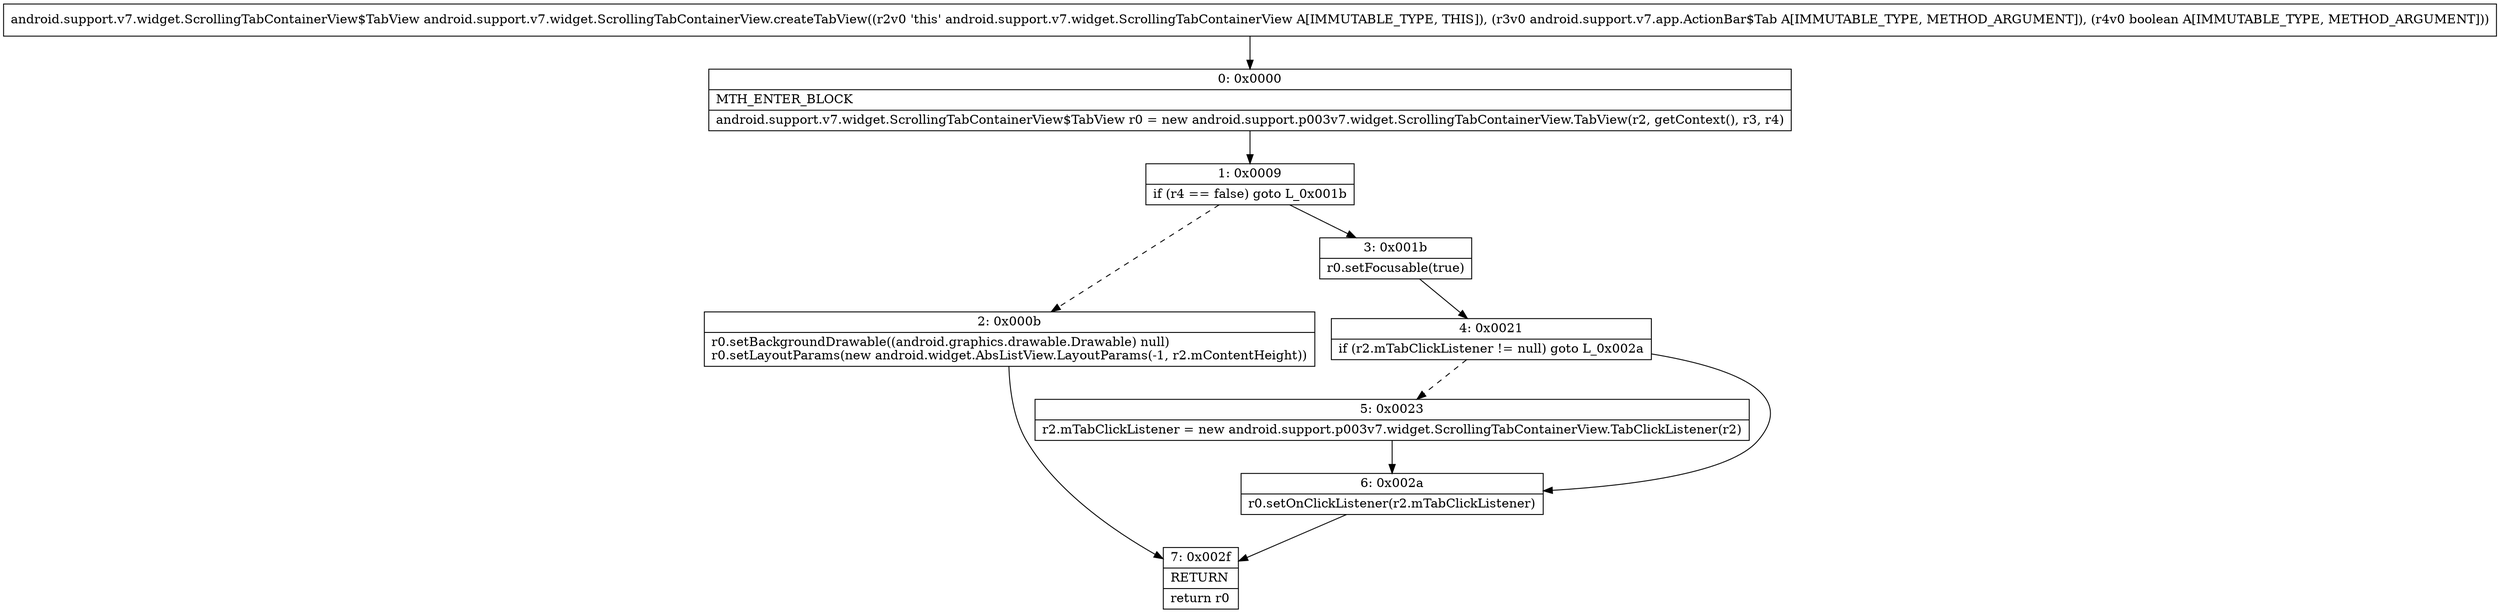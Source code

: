 digraph "CFG forandroid.support.v7.widget.ScrollingTabContainerView.createTabView(Landroid\/support\/v7\/app\/ActionBar$Tab;Z)Landroid\/support\/v7\/widget\/ScrollingTabContainerView$TabView;" {
Node_0 [shape=record,label="{0\:\ 0x0000|MTH_ENTER_BLOCK\l|android.support.v7.widget.ScrollingTabContainerView$TabView r0 = new android.support.p003v7.widget.ScrollingTabContainerView.TabView(r2, getContext(), r3, r4)\l}"];
Node_1 [shape=record,label="{1\:\ 0x0009|if (r4 == false) goto L_0x001b\l}"];
Node_2 [shape=record,label="{2\:\ 0x000b|r0.setBackgroundDrawable((android.graphics.drawable.Drawable) null)\lr0.setLayoutParams(new android.widget.AbsListView.LayoutParams(\-1, r2.mContentHeight))\l}"];
Node_3 [shape=record,label="{3\:\ 0x001b|r0.setFocusable(true)\l}"];
Node_4 [shape=record,label="{4\:\ 0x0021|if (r2.mTabClickListener != null) goto L_0x002a\l}"];
Node_5 [shape=record,label="{5\:\ 0x0023|r2.mTabClickListener = new android.support.p003v7.widget.ScrollingTabContainerView.TabClickListener(r2)\l}"];
Node_6 [shape=record,label="{6\:\ 0x002a|r0.setOnClickListener(r2.mTabClickListener)\l}"];
Node_7 [shape=record,label="{7\:\ 0x002f|RETURN\l|return r0\l}"];
MethodNode[shape=record,label="{android.support.v7.widget.ScrollingTabContainerView$TabView android.support.v7.widget.ScrollingTabContainerView.createTabView((r2v0 'this' android.support.v7.widget.ScrollingTabContainerView A[IMMUTABLE_TYPE, THIS]), (r3v0 android.support.v7.app.ActionBar$Tab A[IMMUTABLE_TYPE, METHOD_ARGUMENT]), (r4v0 boolean A[IMMUTABLE_TYPE, METHOD_ARGUMENT])) }"];
MethodNode -> Node_0;
Node_0 -> Node_1;
Node_1 -> Node_2[style=dashed];
Node_1 -> Node_3;
Node_2 -> Node_7;
Node_3 -> Node_4;
Node_4 -> Node_5[style=dashed];
Node_4 -> Node_6;
Node_5 -> Node_6;
Node_6 -> Node_7;
}


